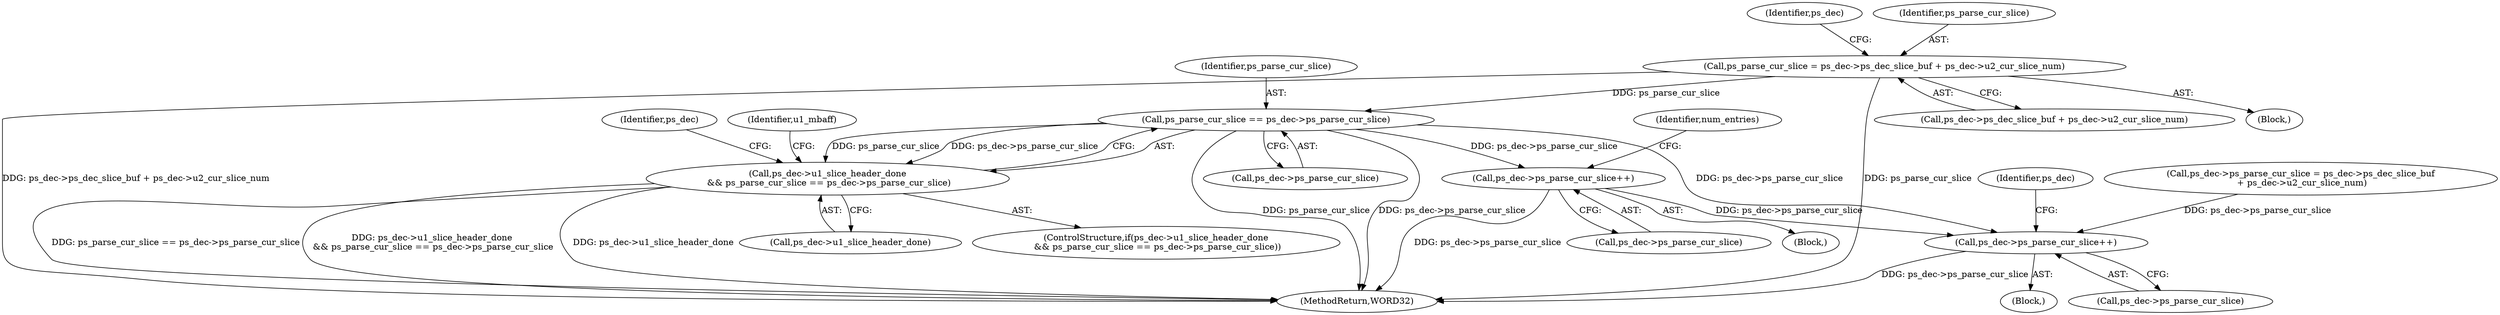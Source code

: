 digraph "0_Android_0b23c81c3dd9ec38f7e6806a3955fed1925541a0_1@integer" {
"1000523" [label="(Call,ps_parse_cur_slice = ps_dec->ps_dec_slice_buf + ps_dec->u2_cur_slice_num)"];
"1000537" [label="(Call,ps_parse_cur_slice == ps_dec->ps_parse_cur_slice)"];
"1000533" [label="(Call,ps_dec->u1_slice_header_done\n && ps_parse_cur_slice == ps_dec->ps_parse_cur_slice)"];
"1000798" [label="(Call,ps_dec->ps_parse_cur_slice++)"];
"1001385" [label="(Call,ps_dec->ps_parse_cur_slice++)"];
"1000799" [label="(Call,ps_dec->ps_parse_cur_slice)"];
"1000532" [label="(ControlStructure,if(ps_dec->u1_slice_header_done\n && ps_parse_cur_slice == ps_dec->ps_parse_cur_slice))"];
"1000523" [label="(Call,ps_parse_cur_slice = ps_dec->ps_dec_slice_buf + ps_dec->u2_cur_slice_num)"];
"1000535" [label="(Identifier,ps_dec)"];
"1000524" [label="(Identifier,ps_parse_cur_slice)"];
"1000525" [label="(Call,ps_dec->ps_dec_slice_buf + ps_dec->u2_cur_slice_num)"];
"1000806" [label="(Identifier,ps_dec)"];
"1000534" [label="(Call,ps_dec->u1_slice_header_done)"];
"1000521" [label="(Block,)"];
"1000537" [label="(Call,ps_parse_cur_slice == ps_dec->ps_parse_cur_slice)"];
"1001386" [label="(Call,ps_dec->ps_parse_cur_slice)"];
"1000804" [label="(Call,ps_dec->ps_parse_cur_slice = ps_dec->ps_dec_slice_buf\n + ps_dec->u2_cur_slice_num)"];
"1001391" [label="(Identifier,ps_dec)"];
"1001427" [label="(MethodReturn,WORD32)"];
"1000539" [label="(Call,ps_dec->ps_parse_cur_slice)"];
"1000538" [label="(Identifier,ps_parse_cur_slice)"];
"1000820" [label="(Identifier,num_entries)"];
"1000545" [label="(Identifier,u1_mbaff)"];
"1001385" [label="(Call,ps_dec->ps_parse_cur_slice++)"];
"1000779" [label="(Block,)"];
"1001384" [label="(Block,)"];
"1000798" [label="(Call,ps_dec->ps_parse_cur_slice++)"];
"1000533" [label="(Call,ps_dec->u1_slice_header_done\n && ps_parse_cur_slice == ps_dec->ps_parse_cur_slice)"];
"1000523" -> "1000521"  [label="AST: "];
"1000523" -> "1000525"  [label="CFG: "];
"1000524" -> "1000523"  [label="AST: "];
"1000525" -> "1000523"  [label="AST: "];
"1000535" -> "1000523"  [label="CFG: "];
"1000523" -> "1001427"  [label="DDG: ps_dec->ps_dec_slice_buf + ps_dec->u2_cur_slice_num"];
"1000523" -> "1001427"  [label="DDG: ps_parse_cur_slice"];
"1000523" -> "1000537"  [label="DDG: ps_parse_cur_slice"];
"1000537" -> "1000533"  [label="AST: "];
"1000537" -> "1000539"  [label="CFG: "];
"1000538" -> "1000537"  [label="AST: "];
"1000539" -> "1000537"  [label="AST: "];
"1000533" -> "1000537"  [label="CFG: "];
"1000537" -> "1001427"  [label="DDG: ps_dec->ps_parse_cur_slice"];
"1000537" -> "1001427"  [label="DDG: ps_parse_cur_slice"];
"1000537" -> "1000533"  [label="DDG: ps_parse_cur_slice"];
"1000537" -> "1000533"  [label="DDG: ps_dec->ps_parse_cur_slice"];
"1000537" -> "1000798"  [label="DDG: ps_dec->ps_parse_cur_slice"];
"1000537" -> "1001385"  [label="DDG: ps_dec->ps_parse_cur_slice"];
"1000533" -> "1000532"  [label="AST: "];
"1000533" -> "1000534"  [label="CFG: "];
"1000534" -> "1000533"  [label="AST: "];
"1000545" -> "1000533"  [label="CFG: "];
"1000806" -> "1000533"  [label="CFG: "];
"1000533" -> "1001427"  [label="DDG: ps_dec->u1_slice_header_done\n && ps_parse_cur_slice == ps_dec->ps_parse_cur_slice"];
"1000533" -> "1001427"  [label="DDG: ps_dec->u1_slice_header_done"];
"1000533" -> "1001427"  [label="DDG: ps_parse_cur_slice == ps_dec->ps_parse_cur_slice"];
"1000798" -> "1000779"  [label="AST: "];
"1000798" -> "1000799"  [label="CFG: "];
"1000799" -> "1000798"  [label="AST: "];
"1000820" -> "1000798"  [label="CFG: "];
"1000798" -> "1001427"  [label="DDG: ps_dec->ps_parse_cur_slice"];
"1000798" -> "1001385"  [label="DDG: ps_dec->ps_parse_cur_slice"];
"1001385" -> "1001384"  [label="AST: "];
"1001385" -> "1001386"  [label="CFG: "];
"1001386" -> "1001385"  [label="AST: "];
"1001391" -> "1001385"  [label="CFG: "];
"1001385" -> "1001427"  [label="DDG: ps_dec->ps_parse_cur_slice"];
"1000804" -> "1001385"  [label="DDG: ps_dec->ps_parse_cur_slice"];
}
